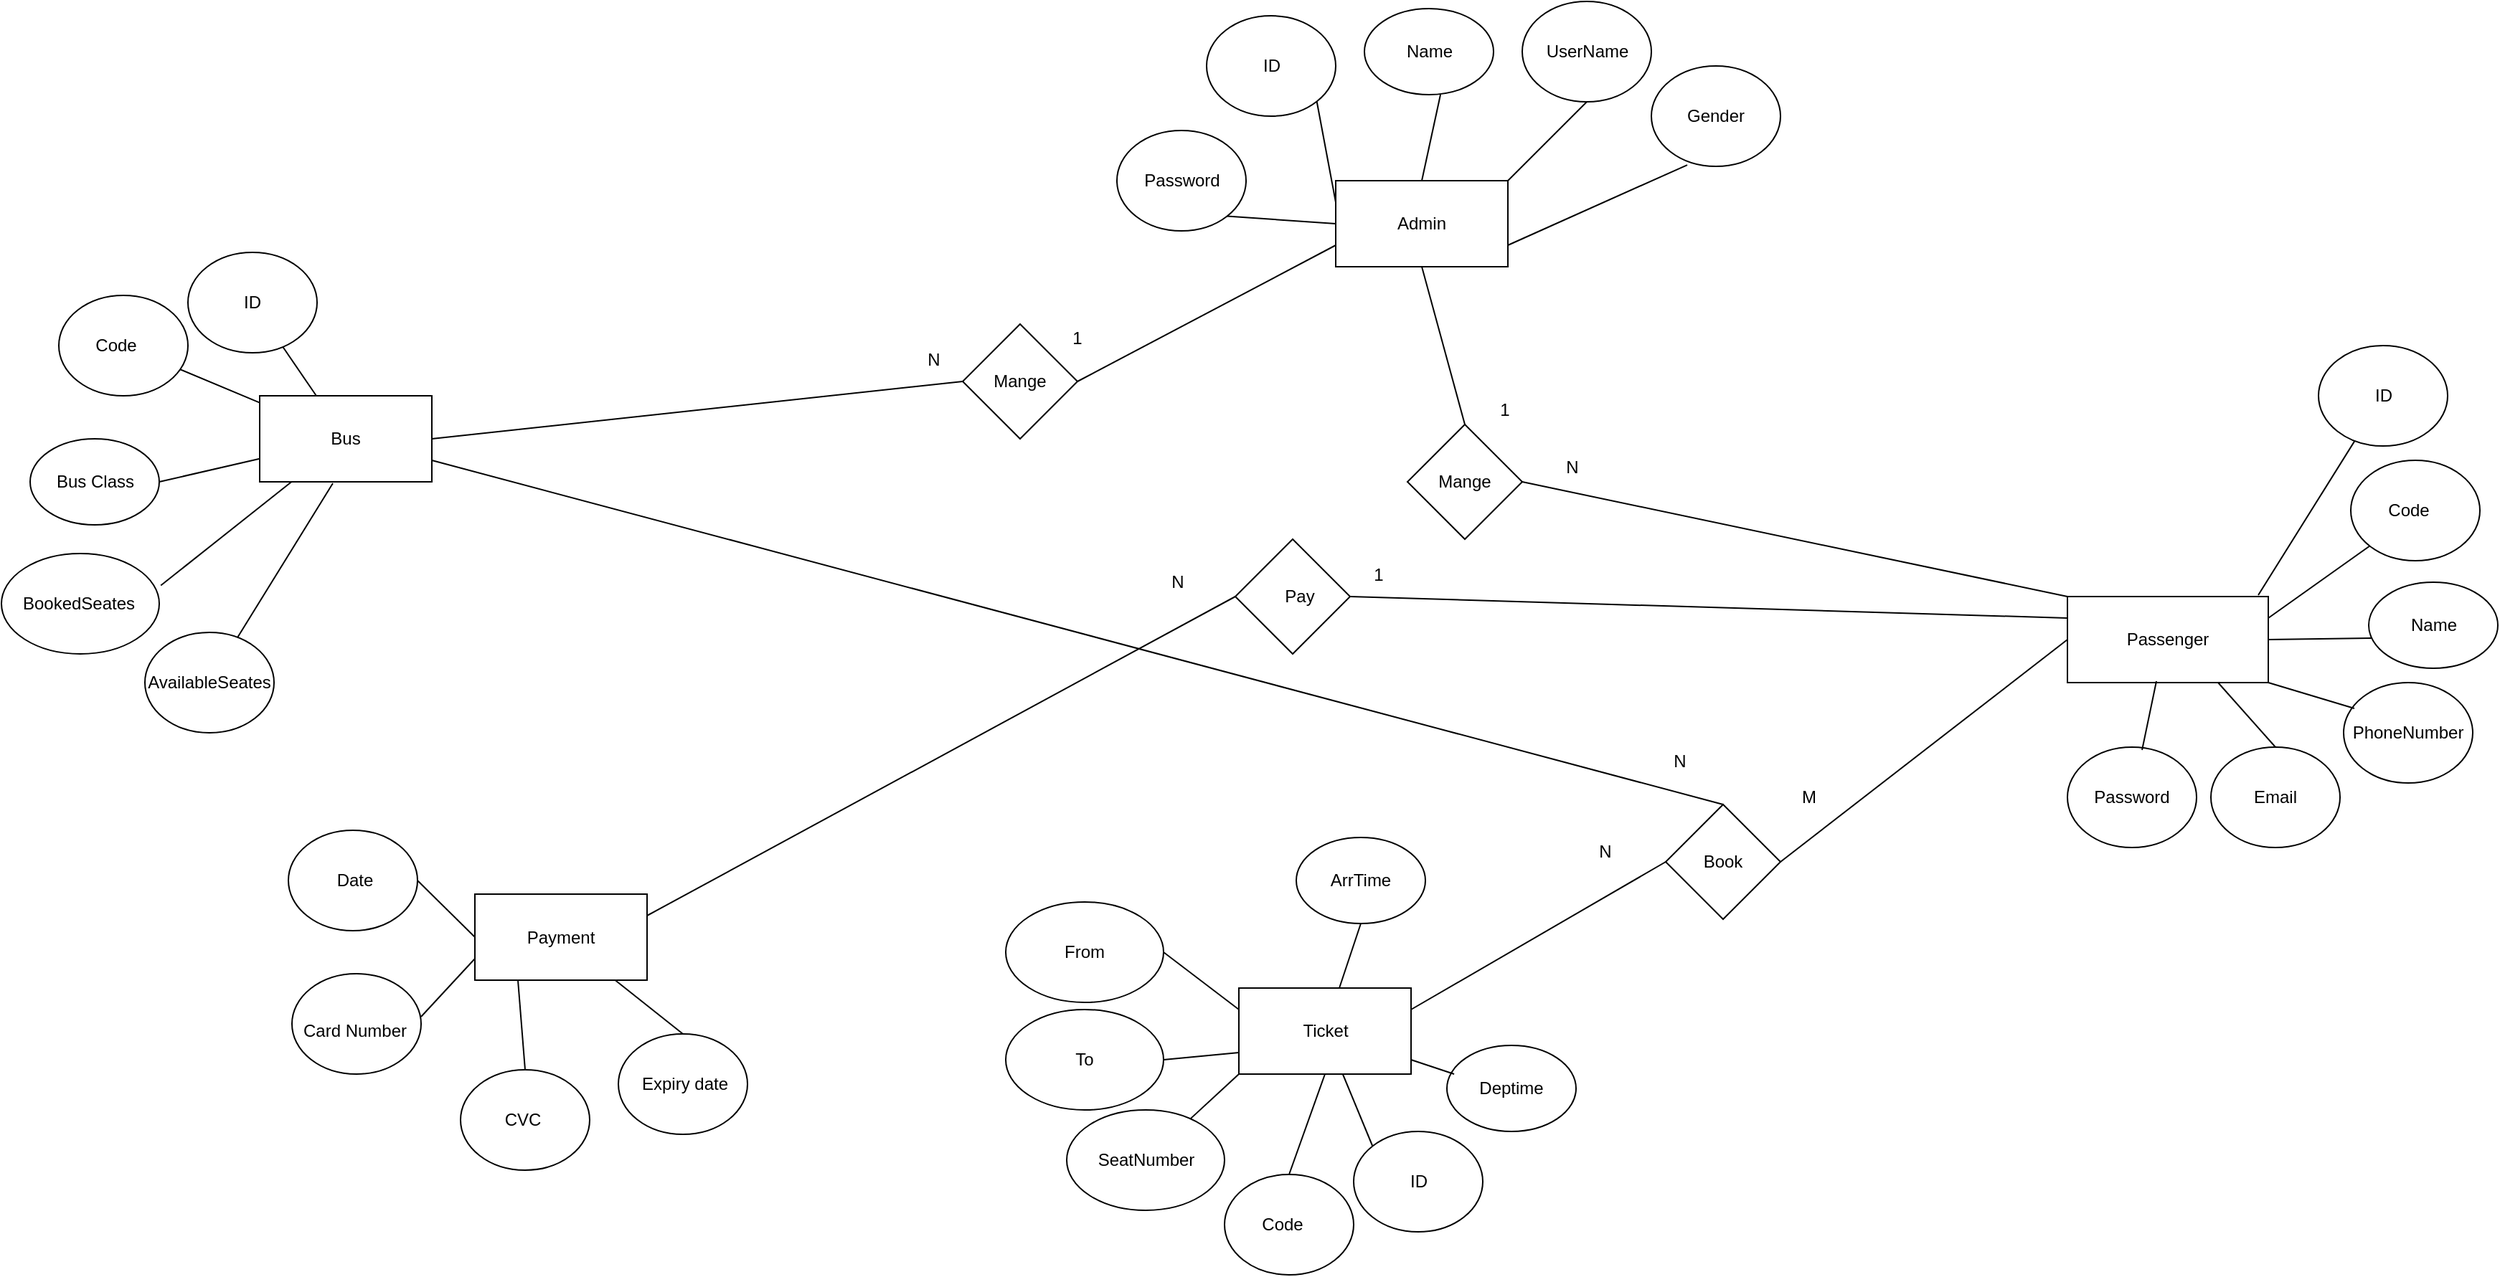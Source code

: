 <mxfile version="15.0.6" type="device"><diagram id="R2lEEEUBdFMjLlhIrx00" name="Page-1"><mxGraphModel dx="2523" dy="1996" grid="1" gridSize="10" guides="1" tooltips="1" connect="1" arrows="1" fold="1" page="1" pageScale="1" pageWidth="850" pageHeight="1100" math="0" shadow="0" extFonts="Permanent Marker^https://fonts.googleapis.com/css?family=Permanent+Marker"><root><mxCell id="0"/><mxCell id="1" parent="0"/><mxCell id="9mJFr_73BweaD-JybxM--1" value="" style="rounded=0;whiteSpace=wrap;html=1;" vertex="1" parent="1"><mxGeometry x="610" y="-30" width="120" height="60" as="geometry"/></mxCell><mxCell id="9mJFr_73BweaD-JybxM--2" value="" style="rounded=0;whiteSpace=wrap;html=1;" vertex="1" parent="1"><mxGeometry x="-140" y="120" width="120" height="60" as="geometry"/></mxCell><mxCell id="9mJFr_73BweaD-JybxM--4" value="" style="rounded=0;whiteSpace=wrap;html=1;" vertex="1" parent="1"><mxGeometry x="1120" y="260" width="140" height="60" as="geometry"/></mxCell><mxCell id="9mJFr_73BweaD-JybxM--5" value="" style="rounded=0;whiteSpace=wrap;html=1;" vertex="1" parent="1"><mxGeometry x="542.5" y="533" width="120" height="60" as="geometry"/></mxCell><mxCell id="9mJFr_73BweaD-JybxM--6" value="Bus&lt;br&gt;" style="text;html=1;strokeColor=none;fillColor=none;align=center;verticalAlign=middle;whiteSpace=wrap;rounded=0;" vertex="1" parent="1"><mxGeometry x="-100" y="140" width="40" height="20" as="geometry"/></mxCell><mxCell id="9mJFr_73BweaD-JybxM--7" value="Passenger&lt;br&gt;" style="text;html=1;strokeColor=none;fillColor=none;align=center;verticalAlign=middle;whiteSpace=wrap;rounded=0;" vertex="1" parent="1"><mxGeometry x="1170" y="280" width="40" height="20" as="geometry"/></mxCell><mxCell id="9mJFr_73BweaD-JybxM--8" value="Admin&lt;br&gt;" style="text;html=1;strokeColor=none;fillColor=none;align=center;verticalAlign=middle;whiteSpace=wrap;rounded=0;" vertex="1" parent="1"><mxGeometry x="650" y="-10" width="40" height="20" as="geometry"/></mxCell><mxCell id="9mJFr_73BweaD-JybxM--9" value="Ticket&lt;br&gt;" style="text;html=1;strokeColor=none;fillColor=none;align=center;verticalAlign=middle;whiteSpace=wrap;rounded=0;" vertex="1" parent="1"><mxGeometry x="582.5" y="553" width="40" height="20" as="geometry"/></mxCell><mxCell id="9mJFr_73BweaD-JybxM--11" value="" style="ellipse;whiteSpace=wrap;html=1;" vertex="1" parent="1"><mxGeometry x="-320" y="230" width="110" height="70" as="geometry"/></mxCell><mxCell id="9mJFr_73BweaD-JybxM--13" value="" style="ellipse;whiteSpace=wrap;html=1;" vertex="1" parent="1"><mxGeometry x="-300" y="150" width="90" height="60" as="geometry"/></mxCell><mxCell id="9mJFr_73BweaD-JybxM--15" value="" style="ellipse;whiteSpace=wrap;html=1;" vertex="1" parent="1"><mxGeometry x="-280" y="50" width="90" height="70" as="geometry"/></mxCell><mxCell id="9mJFr_73BweaD-JybxM--16" value="" style="ellipse;whiteSpace=wrap;html=1;" vertex="1" parent="1"><mxGeometry x="-190" y="20" width="90" height="70" as="geometry"/></mxCell><mxCell id="9mJFr_73BweaD-JybxM--17" value="ID" style="text;html=1;strokeColor=none;fillColor=none;align=center;verticalAlign=middle;whiteSpace=wrap;rounded=0;" vertex="1" parent="1"><mxGeometry x="-165" y="45" width="40" height="20" as="geometry"/></mxCell><mxCell id="9mJFr_73BweaD-JybxM--18" value="Code" style="text;html=1;strokeColor=none;fillColor=none;align=center;verticalAlign=middle;whiteSpace=wrap;rounded=0;" vertex="1" parent="1"><mxGeometry x="-260" y="75" width="40" height="20" as="geometry"/></mxCell><mxCell id="9mJFr_73BweaD-JybxM--19" value="Bus Class" style="text;html=1;strokeColor=none;fillColor=none;align=center;verticalAlign=middle;whiteSpace=wrap;rounded=0;" vertex="1" parent="1"><mxGeometry x="-287.5" y="170" width="65" height="20" as="geometry"/></mxCell><mxCell id="9mJFr_73BweaD-JybxM--20" value="BookedSeates" style="text;html=1;strokeColor=none;fillColor=none;align=center;verticalAlign=middle;whiteSpace=wrap;rounded=0;" vertex="1" parent="1"><mxGeometry x="-311" y="255" width="90" height="20" as="geometry"/></mxCell><mxCell id="9mJFr_73BweaD-JybxM--24" value="" style="ellipse;whiteSpace=wrap;html=1;" vertex="1" parent="1"><mxGeometry x="-220" y="285" width="90" height="70" as="geometry"/></mxCell><mxCell id="9mJFr_73BweaD-JybxM--25" value="AvailableSeates" style="text;html=1;strokeColor=none;fillColor=none;align=center;verticalAlign=middle;whiteSpace=wrap;rounded=0;" vertex="1" parent="1"><mxGeometry x="-220" y="310" width="90" height="20" as="geometry"/></mxCell><mxCell id="9mJFr_73BweaD-JybxM--27" value="" style="endArrow=none;html=1;" edge="1" parent="1" source="9mJFr_73BweaD-JybxM--2" target="9mJFr_73BweaD-JybxM--16"><mxGeometry width="50" height="50" relative="1" as="geometry"><mxPoint x="-200" y="185" as="sourcePoint"/><mxPoint x="-150" y="135" as="targetPoint"/></mxGeometry></mxCell><mxCell id="9mJFr_73BweaD-JybxM--29" value="" style="endArrow=none;html=1;" edge="1" parent="1" source="9mJFr_73BweaD-JybxM--2" target="9mJFr_73BweaD-JybxM--15"><mxGeometry width="50" height="50" relative="1" as="geometry"><mxPoint x="-200" y="175" as="sourcePoint"/><mxPoint x="-150" y="125" as="targetPoint"/></mxGeometry></mxCell><mxCell id="9mJFr_73BweaD-JybxM--30" value="" style="endArrow=none;html=1;exitX=1;exitY=0.5;exitDx=0;exitDy=0;" edge="1" parent="1" source="9mJFr_73BweaD-JybxM--13" target="9mJFr_73BweaD-JybxM--2"><mxGeometry width="50" height="50" relative="1" as="geometry"><mxPoint x="200" y="310" as="sourcePoint"/><mxPoint x="250" y="260" as="targetPoint"/></mxGeometry></mxCell><mxCell id="9mJFr_73BweaD-JybxM--31" value="" style="endArrow=none;html=1;entryX=0.425;entryY=1.017;entryDx=0;entryDy=0;entryPerimeter=0;" edge="1" parent="1" source="9mJFr_73BweaD-JybxM--24" target="9mJFr_73BweaD-JybxM--2"><mxGeometry width="50" height="50" relative="1" as="geometry"><mxPoint x="-140" y="290" as="sourcePoint"/><mxPoint x="-90" y="240" as="targetPoint"/></mxGeometry></mxCell><mxCell id="9mJFr_73BweaD-JybxM--32" value="" style="endArrow=none;html=1;exitX=1.01;exitY=0.318;exitDx=0;exitDy=0;exitPerimeter=0;" edge="1" parent="1" source="9mJFr_73BweaD-JybxM--11" target="9mJFr_73BweaD-JybxM--2"><mxGeometry width="50" height="50" relative="1" as="geometry"><mxPoint x="-200" y="250" as="sourcePoint"/><mxPoint x="-150" y="200" as="targetPoint"/></mxGeometry></mxCell><mxCell id="9mJFr_73BweaD-JybxM--34" value="" style="ellipse;whiteSpace=wrap;html=1;" vertex="1" parent="1"><mxGeometry x="1330" y="250" width="90" height="60" as="geometry"/></mxCell><mxCell id="9mJFr_73BweaD-JybxM--35" value="" style="ellipse;whiteSpace=wrap;html=1;" vertex="1" parent="1"><mxGeometry x="1317.5" y="165" width="90" height="70" as="geometry"/></mxCell><mxCell id="9mJFr_73BweaD-JybxM--36" value="" style="ellipse;whiteSpace=wrap;html=1;" vertex="1" parent="1"><mxGeometry x="1295" y="85" width="90" height="70" as="geometry"/></mxCell><mxCell id="9mJFr_73BweaD-JybxM--37" value="ID" style="text;html=1;strokeColor=none;fillColor=none;align=center;verticalAlign=middle;whiteSpace=wrap;rounded=0;" vertex="1" parent="1"><mxGeometry x="1322.5" y="110" width="35" height="20" as="geometry"/></mxCell><mxCell id="9mJFr_73BweaD-JybxM--38" value="Code" style="text;html=1;strokeColor=none;fillColor=none;align=center;verticalAlign=middle;whiteSpace=wrap;rounded=0;" vertex="1" parent="1"><mxGeometry x="1337.5" y="190" width="40" height="20" as="geometry"/></mxCell><mxCell id="9mJFr_73BweaD-JybxM--39" value="Name" style="text;html=1;strokeColor=none;fillColor=none;align=center;verticalAlign=middle;whiteSpace=wrap;rounded=0;" vertex="1" parent="1"><mxGeometry x="1342.5" y="270" width="65" height="20" as="geometry"/></mxCell><mxCell id="9mJFr_73BweaD-JybxM--41" value="" style="ellipse;whiteSpace=wrap;html=1;" vertex="1" parent="1"><mxGeometry x="1220" y="365" width="90" height="70" as="geometry"/></mxCell><mxCell id="9mJFr_73BweaD-JybxM--42" value="Email" style="text;html=1;strokeColor=none;fillColor=none;align=center;verticalAlign=middle;whiteSpace=wrap;rounded=0;" vertex="1" parent="1"><mxGeometry x="1220" y="390" width="90" height="20" as="geometry"/></mxCell><mxCell id="9mJFr_73BweaD-JybxM--47" value="" style="ellipse;whiteSpace=wrap;html=1;" vertex="1" parent="1"><mxGeometry x="1120" y="365" width="90" height="70" as="geometry"/></mxCell><mxCell id="9mJFr_73BweaD-JybxM--48" value="Password" style="text;html=1;strokeColor=none;fillColor=none;align=center;verticalAlign=middle;whiteSpace=wrap;rounded=0;" vertex="1" parent="1"><mxGeometry x="1120" y="390" width="90" height="20" as="geometry"/></mxCell><mxCell id="9mJFr_73BweaD-JybxM--72" value="" style="ellipse;whiteSpace=wrap;html=1;" vertex="1" parent="1"><mxGeometry x="1312.5" y="320" width="90" height="70" as="geometry"/></mxCell><mxCell id="9mJFr_73BweaD-JybxM--73" value="PhoneNumber" style="text;html=1;strokeColor=none;fillColor=none;align=center;verticalAlign=middle;whiteSpace=wrap;rounded=0;" vertex="1" parent="1"><mxGeometry x="1325" y="345" width="65" height="20" as="geometry"/></mxCell><mxCell id="9mJFr_73BweaD-JybxM--87" value="" style="endArrow=none;html=1;exitX=0.95;exitY=-0.017;exitDx=0;exitDy=0;exitPerimeter=0;" edge="1" parent="1" source="9mJFr_73BweaD-JybxM--4" target="9mJFr_73BweaD-JybxM--36"><mxGeometry width="50" height="50" relative="1" as="geometry"><mxPoint x="990" y="250" as="sourcePoint"/><mxPoint x="1040" y="200" as="targetPoint"/></mxGeometry></mxCell><mxCell id="9mJFr_73BweaD-JybxM--88" value="" style="endArrow=none;html=1;entryX=0;entryY=1;entryDx=0;entryDy=0;exitX=1;exitY=0.25;exitDx=0;exitDy=0;" edge="1" parent="1" source="9mJFr_73BweaD-JybxM--4" target="9mJFr_73BweaD-JybxM--35"><mxGeometry width="50" height="50" relative="1" as="geometry"><mxPoint x="1280" y="280" as="sourcePoint"/><mxPoint x="1330" y="230" as="targetPoint"/></mxGeometry></mxCell><mxCell id="9mJFr_73BweaD-JybxM--89" value="" style="endArrow=none;html=1;entryX=0.578;entryY=0.029;entryDx=0;entryDy=0;exitX=0.443;exitY=0.983;exitDx=0;exitDy=0;exitPerimeter=0;entryPerimeter=0;" edge="1" parent="1" source="9mJFr_73BweaD-JybxM--4" target="9mJFr_73BweaD-JybxM--47"><mxGeometry width="50" height="50" relative="1" as="geometry"><mxPoint x="1050" y="350" as="sourcePoint"/><mxPoint x="1100" y="300" as="targetPoint"/></mxGeometry></mxCell><mxCell id="9mJFr_73BweaD-JybxM--90" value="" style="endArrow=none;html=1;entryX=0.5;entryY=0;entryDx=0;entryDy=0;exitX=0.75;exitY=1;exitDx=0;exitDy=0;" edge="1" parent="1" source="9mJFr_73BweaD-JybxM--4" target="9mJFr_73BweaD-JybxM--41"><mxGeometry width="50" height="50" relative="1" as="geometry"><mxPoint x="1090" y="370" as="sourcePoint"/><mxPoint x="1140" y="320" as="targetPoint"/></mxGeometry></mxCell><mxCell id="9mJFr_73BweaD-JybxM--91" value="" style="endArrow=none;html=1;exitX=1;exitY=1;exitDx=0;exitDy=0;entryX=0.083;entryY=0.257;entryDx=0;entryDy=0;entryPerimeter=0;" edge="1" parent="1" source="9mJFr_73BweaD-JybxM--4" target="9mJFr_73BweaD-JybxM--72"><mxGeometry width="50" height="50" relative="1" as="geometry"><mxPoint x="1270" y="330" as="sourcePoint"/><mxPoint x="1320" y="280" as="targetPoint"/></mxGeometry></mxCell><mxCell id="9mJFr_73BweaD-JybxM--92" value="" style="endArrow=none;html=1;exitX=1;exitY=0.5;exitDx=0;exitDy=0;entryX=0.022;entryY=0.65;entryDx=0;entryDy=0;entryPerimeter=0;" edge="1" parent="1" source="9mJFr_73BweaD-JybxM--4" target="9mJFr_73BweaD-JybxM--34"><mxGeometry width="50" height="50" relative="1" as="geometry"><mxPoint x="1280" y="320" as="sourcePoint"/><mxPoint x="1330" y="270" as="targetPoint"/></mxGeometry></mxCell><mxCell id="9mJFr_73BweaD-JybxM--93" value="" style="ellipse;whiteSpace=wrap;html=1;" vertex="1" parent="1"><mxGeometry x="422.5" y="618" width="110" height="70" as="geometry"/></mxCell><mxCell id="9mJFr_73BweaD-JybxM--94" value="" style="ellipse;whiteSpace=wrap;html=1;" vertex="1" parent="1"><mxGeometry x="687.5" y="573" width="90" height="60" as="geometry"/></mxCell><mxCell id="9mJFr_73BweaD-JybxM--95" value="" style="ellipse;whiteSpace=wrap;html=1;" vertex="1" parent="1"><mxGeometry x="532.5" y="663" width="90" height="70" as="geometry"/></mxCell><mxCell id="9mJFr_73BweaD-JybxM--96" value="" style="ellipse;whiteSpace=wrap;html=1;" vertex="1" parent="1"><mxGeometry x="622.5" y="633" width="90" height="70" as="geometry"/></mxCell><mxCell id="9mJFr_73BweaD-JybxM--97" value="ID" style="text;html=1;strokeColor=none;fillColor=none;align=center;verticalAlign=middle;whiteSpace=wrap;rounded=0;" vertex="1" parent="1"><mxGeometry x="647.5" y="658" width="40" height="20" as="geometry"/></mxCell><mxCell id="9mJFr_73BweaD-JybxM--98" value="Code" style="text;html=1;strokeColor=none;fillColor=none;align=center;verticalAlign=middle;whiteSpace=wrap;rounded=0;" vertex="1" parent="1"><mxGeometry x="552.5" y="688" width="40" height="20" as="geometry"/></mxCell><mxCell id="9mJFr_73BweaD-JybxM--99" value="Deptime" style="text;html=1;strokeColor=none;fillColor=none;align=center;verticalAlign=middle;whiteSpace=wrap;rounded=0;" vertex="1" parent="1"><mxGeometry x="700" y="593" width="65" height="20" as="geometry"/></mxCell><mxCell id="9mJFr_73BweaD-JybxM--100" value="SeatNumber" style="text;html=1;strokeColor=none;fillColor=none;align=center;verticalAlign=middle;whiteSpace=wrap;rounded=0;" vertex="1" parent="1"><mxGeometry x="432.5" y="643" width="90" height="20" as="geometry"/></mxCell><mxCell id="9mJFr_73BweaD-JybxM--103" value="" style="endArrow=none;html=1;entryX=0.5;entryY=1;entryDx=0;entryDy=0;exitX=0.5;exitY=0;exitDx=0;exitDy=0;" edge="1" parent="1" source="9mJFr_73BweaD-JybxM--95" target="9mJFr_73BweaD-JybxM--5"><mxGeometry width="50" height="50" relative="1" as="geometry"><mxPoint x="562.5" y="663" as="sourcePoint"/><mxPoint x="612.5" y="613" as="targetPoint"/></mxGeometry></mxCell><mxCell id="9mJFr_73BweaD-JybxM--104" value="" style="endArrow=none;html=1;entryX=0;entryY=1;entryDx=0;entryDy=0;" edge="1" parent="1" source="9mJFr_73BweaD-JybxM--93" target="9mJFr_73BweaD-JybxM--5"><mxGeometry width="50" height="50" relative="1" as="geometry"><mxPoint x="482.5" y="613" as="sourcePoint"/><mxPoint x="532.5" y="563" as="targetPoint"/></mxGeometry></mxCell><mxCell id="9mJFr_73BweaD-JybxM--106" value="" style="endArrow=none;html=1;exitX=0;exitY=0;exitDx=0;exitDy=0;" edge="1" parent="1" source="9mJFr_73BweaD-JybxM--96" target="9mJFr_73BweaD-JybxM--5"><mxGeometry width="50" height="50" relative="1" as="geometry"><mxPoint x="612.5" y="653" as="sourcePoint"/><mxPoint x="662.5" y="603" as="targetPoint"/></mxGeometry></mxCell><mxCell id="9mJFr_73BweaD-JybxM--108" value="" style="endArrow=none;html=1;entryX=0.056;entryY=0.333;entryDx=0;entryDy=0;entryPerimeter=0;" edge="1" parent="1" source="9mJFr_73BweaD-JybxM--5" target="9mJFr_73BweaD-JybxM--94"><mxGeometry width="50" height="50" relative="1" as="geometry"><mxPoint x="652.5" y="613" as="sourcePoint"/><mxPoint x="702.5" y="563" as="targetPoint"/></mxGeometry></mxCell><mxCell id="9mJFr_73BweaD-JybxM--109" value="" style="ellipse;whiteSpace=wrap;html=1;" vertex="1" parent="1"><mxGeometry x="630" y="-150" width="90" height="60" as="geometry"/></mxCell><mxCell id="9mJFr_73BweaD-JybxM--110" value="" style="ellipse;whiteSpace=wrap;html=1;" vertex="1" parent="1"><mxGeometry x="520" y="-145" width="90" height="70" as="geometry"/></mxCell><mxCell id="9mJFr_73BweaD-JybxM--111" value="ID" style="text;html=1;strokeColor=none;fillColor=none;align=center;verticalAlign=middle;whiteSpace=wrap;rounded=0;" vertex="1" parent="1"><mxGeometry x="547.5" y="-120" width="35" height="20" as="geometry"/></mxCell><mxCell id="9mJFr_73BweaD-JybxM--112" value="Name" style="text;html=1;strokeColor=none;fillColor=none;align=center;verticalAlign=middle;whiteSpace=wrap;rounded=0;" vertex="1" parent="1"><mxGeometry x="642.5" y="-130" width="65" height="20" as="geometry"/></mxCell><mxCell id="9mJFr_73BweaD-JybxM--113" value="" style="ellipse;whiteSpace=wrap;html=1;" vertex="1" parent="1"><mxGeometry x="830" y="-110" width="90" height="70" as="geometry"/></mxCell><mxCell id="9mJFr_73BweaD-JybxM--114" value="Gender" style="text;html=1;strokeColor=none;fillColor=none;align=center;verticalAlign=middle;whiteSpace=wrap;rounded=0;" vertex="1" parent="1"><mxGeometry x="830" y="-85" width="90" height="20" as="geometry"/></mxCell><mxCell id="9mJFr_73BweaD-JybxM--115" value="" style="ellipse;whiteSpace=wrap;html=1;" vertex="1" parent="1"><mxGeometry x="457.5" y="-65" width="90" height="70" as="geometry"/></mxCell><mxCell id="9mJFr_73BweaD-JybxM--116" value="Password" style="text;html=1;strokeColor=none;fillColor=none;align=center;verticalAlign=middle;whiteSpace=wrap;rounded=0;" vertex="1" parent="1"><mxGeometry x="457.5" y="-40" width="90" height="20" as="geometry"/></mxCell><mxCell id="9mJFr_73BweaD-JybxM--117" value="" style="ellipse;whiteSpace=wrap;html=1;" vertex="1" parent="1"><mxGeometry x="740" y="-155" width="90" height="70" as="geometry"/></mxCell><mxCell id="9mJFr_73BweaD-JybxM--118" value="UserName" style="text;html=1;strokeColor=none;fillColor=none;align=center;verticalAlign=middle;whiteSpace=wrap;rounded=0;" vertex="1" parent="1"><mxGeometry x="752.5" y="-130" width="65" height="20" as="geometry"/></mxCell><mxCell id="9mJFr_73BweaD-JybxM--119" value="" style="endArrow=none;html=1;entryX=0.278;entryY=0.986;entryDx=0;entryDy=0;entryPerimeter=0;exitX=1;exitY=0.75;exitDx=0;exitDy=0;" edge="1" parent="1" source="9mJFr_73BweaD-JybxM--1" target="9mJFr_73BweaD-JybxM--113"><mxGeometry width="50" height="50" relative="1" as="geometry"><mxPoint x="820" y="20" as="sourcePoint"/><mxPoint x="870" y="-30" as="targetPoint"/></mxGeometry></mxCell><mxCell id="9mJFr_73BweaD-JybxM--120" value="" style="endArrow=none;html=1;entryX=0.5;entryY=1;entryDx=0;entryDy=0;exitX=1;exitY=0;exitDx=0;exitDy=0;" edge="1" parent="1" source="9mJFr_73BweaD-JybxM--1" target="9mJFr_73BweaD-JybxM--117"><mxGeometry width="50" height="50" relative="1" as="geometry"><mxPoint x="720" y="-30" as="sourcePoint"/><mxPoint x="770" y="-90" as="targetPoint"/></mxGeometry></mxCell><mxCell id="9mJFr_73BweaD-JybxM--121" value="" style="endArrow=none;html=1;entryX=0.589;entryY=1;entryDx=0;entryDy=0;entryPerimeter=0;exitX=0.5;exitY=0;exitDx=0;exitDy=0;" edge="1" parent="1" source="9mJFr_73BweaD-JybxM--1" target="9mJFr_73BweaD-JybxM--109"><mxGeometry width="50" height="50" relative="1" as="geometry"><mxPoint x="640" y="-30" as="sourcePoint"/><mxPoint x="690" y="-80" as="targetPoint"/></mxGeometry></mxCell><mxCell id="9mJFr_73BweaD-JybxM--122" value="" style="endArrow=none;html=1;entryX=1;entryY=1;entryDx=0;entryDy=0;exitX=0;exitY=0.25;exitDx=0;exitDy=0;" edge="1" parent="1" source="9mJFr_73BweaD-JybxM--1" target="9mJFr_73BweaD-JybxM--110"><mxGeometry width="50" height="50" relative="1" as="geometry"><mxPoint x="600" y="-10" as="sourcePoint"/><mxPoint x="650" y="-60" as="targetPoint"/></mxGeometry></mxCell><mxCell id="9mJFr_73BweaD-JybxM--123" value="" style="endArrow=none;html=1;exitX=1;exitY=1;exitDx=0;exitDy=0;entryX=0;entryY=0.5;entryDx=0;entryDy=0;" edge="1" parent="1" source="9mJFr_73BweaD-JybxM--115" target="9mJFr_73BweaD-JybxM--1"><mxGeometry width="50" height="50" relative="1" as="geometry"><mxPoint x="550" y="50" as="sourcePoint"/><mxPoint x="600" as="targetPoint"/></mxGeometry></mxCell><mxCell id="9mJFr_73BweaD-JybxM--124" value="" style="rhombus;whiteSpace=wrap;html=1;" vertex="1" parent="1"><mxGeometry x="840" y="405" width="80" height="80" as="geometry"/></mxCell><mxCell id="9mJFr_73BweaD-JybxM--125" value="Book" style="text;html=1;strokeColor=none;fillColor=none;align=center;verticalAlign=middle;whiteSpace=wrap;rounded=0;" vertex="1" parent="1"><mxGeometry x="860" y="435" width="40" height="20" as="geometry"/></mxCell><mxCell id="9mJFr_73BweaD-JybxM--128" value="" style="endArrow=none;html=1;entryX=0;entryY=0.5;entryDx=0;entryDy=0;exitX=1;exitY=0.5;exitDx=0;exitDy=0;" edge="1" parent="1" source="9mJFr_73BweaD-JybxM--124" target="9mJFr_73BweaD-JybxM--4"><mxGeometry width="50" height="50" relative="1" as="geometry"><mxPoint x="1160" y="500" as="sourcePoint"/><mxPoint x="1210" y="450" as="targetPoint"/></mxGeometry></mxCell><mxCell id="9mJFr_73BweaD-JybxM--129" value="" style="endArrow=none;html=1;entryX=0;entryY=0.5;entryDx=0;entryDy=0;exitX=1;exitY=0.25;exitDx=0;exitDy=0;" edge="1" parent="1" source="9mJFr_73BweaD-JybxM--5" target="9mJFr_73BweaD-JybxM--124"><mxGeometry width="50" height="50" relative="1" as="geometry"><mxPoint x="900" y="510" as="sourcePoint"/><mxPoint x="950" y="460" as="targetPoint"/></mxGeometry></mxCell><mxCell id="9mJFr_73BweaD-JybxM--130" value="M" style="text;html=1;strokeColor=none;fillColor=none;align=center;verticalAlign=middle;whiteSpace=wrap;rounded=0;" vertex="1" parent="1"><mxGeometry x="920" y="390" width="40" height="20" as="geometry"/></mxCell><mxCell id="9mJFr_73BweaD-JybxM--131" value="N" style="text;html=1;strokeColor=none;fillColor=none;align=center;verticalAlign=middle;whiteSpace=wrap;rounded=0;" vertex="1" parent="1"><mxGeometry x="777.5" y="428" width="40" height="20" as="geometry"/></mxCell><mxCell id="9mJFr_73BweaD-JybxM--132" value="" style="rhombus;whiteSpace=wrap;html=1;" vertex="1" parent="1"><mxGeometry x="660" y="140" width="80" height="80" as="geometry"/></mxCell><mxCell id="9mJFr_73BweaD-JybxM--133" value="Mange" style="text;html=1;strokeColor=none;fillColor=none;align=center;verticalAlign=middle;whiteSpace=wrap;rounded=0;" vertex="1" parent="1"><mxGeometry x="680" y="170" width="40" height="20" as="geometry"/></mxCell><mxCell id="9mJFr_73BweaD-JybxM--134" value="" style="endArrow=none;html=1;entryX=1;entryY=0.5;entryDx=0;entryDy=0;exitX=0;exitY=0;exitDx=0;exitDy=0;" edge="1" parent="1" source="9mJFr_73BweaD-JybxM--4" target="9mJFr_73BweaD-JybxM--132"><mxGeometry width="50" height="50" relative="1" as="geometry"><mxPoint x="930" y="520" as="sourcePoint"/><mxPoint x="980" y="470" as="targetPoint"/></mxGeometry></mxCell><mxCell id="9mJFr_73BweaD-JybxM--135" value="" style="endArrow=none;html=1;entryX=0.5;entryY=1;entryDx=0;entryDy=0;exitX=0.5;exitY=0;exitDx=0;exitDy=0;" edge="1" parent="1" source="9mJFr_73BweaD-JybxM--132" target="9mJFr_73BweaD-JybxM--1"><mxGeometry width="50" height="50" relative="1" as="geometry"><mxPoint x="930" y="520" as="sourcePoint"/><mxPoint x="980" y="470" as="targetPoint"/></mxGeometry></mxCell><mxCell id="9mJFr_73BweaD-JybxM--136" value="1" style="text;html=1;strokeColor=none;fillColor=none;align=center;verticalAlign=middle;whiteSpace=wrap;rounded=0;" vertex="1" parent="1"><mxGeometry x="708" y="120" width="40" height="20" as="geometry"/></mxCell><mxCell id="9mJFr_73BweaD-JybxM--137" value="N" style="text;html=1;strokeColor=none;fillColor=none;align=center;verticalAlign=middle;whiteSpace=wrap;rounded=0;" vertex="1" parent="1"><mxGeometry x="755" y="160" width="40" height="20" as="geometry"/></mxCell><mxCell id="9mJFr_73BweaD-JybxM--142" value="" style="rounded=0;whiteSpace=wrap;html=1;" vertex="1" parent="1"><mxGeometry x="10" y="467.5" width="120" height="60" as="geometry"/></mxCell><mxCell id="9mJFr_73BweaD-JybxM--143" value="Payment" style="text;html=1;strokeColor=none;fillColor=none;align=center;verticalAlign=middle;whiteSpace=wrap;rounded=0;" vertex="1" parent="1"><mxGeometry x="50" y="487.5" width="40" height="20" as="geometry"/></mxCell><mxCell id="9mJFr_73BweaD-JybxM--144" value="" style="ellipse;whiteSpace=wrap;html=1;" vertex="1" parent="1"><mxGeometry x="-117.5" y="523" width="90" height="70" as="geometry"/></mxCell><mxCell id="9mJFr_73BweaD-JybxM--145" value="Card Number" style="text;html=1;strokeColor=none;fillColor=none;align=center;verticalAlign=middle;whiteSpace=wrap;rounded=0;" vertex="1" parent="1"><mxGeometry x="-120" y="553" width="92.5" height="20" as="geometry"/></mxCell><mxCell id="9mJFr_73BweaD-JybxM--146" value="" style="ellipse;whiteSpace=wrap;html=1;" vertex="1" parent="1"><mxGeometry y="590" width="90" height="70" as="geometry"/></mxCell><mxCell id="9mJFr_73BweaD-JybxM--147" value="CVC&lt;span style=&quot;white-space: pre&quot;&gt;&#9;&lt;/span&gt;" style="text;html=1;strokeColor=none;fillColor=none;align=center;verticalAlign=middle;whiteSpace=wrap;rounded=0;" vertex="1" parent="1"><mxGeometry x="40" y="615" width="35" height="20" as="geometry"/></mxCell><mxCell id="9mJFr_73BweaD-JybxM--148" value="" style="ellipse;whiteSpace=wrap;html=1;" vertex="1" parent="1"><mxGeometry x="110" y="565" width="90" height="70" as="geometry"/></mxCell><mxCell id="9mJFr_73BweaD-JybxM--149" value="Expiry date" style="text;html=1;strokeColor=none;fillColor=none;align=center;verticalAlign=middle;whiteSpace=wrap;rounded=0;" vertex="1" parent="1"><mxGeometry x="125" y="590" width="62.5" height="20" as="geometry"/></mxCell><mxCell id="9mJFr_73BweaD-JybxM--153" value="" style="ellipse;whiteSpace=wrap;html=1;" vertex="1" parent="1"><mxGeometry x="-120" y="423" width="90" height="70" as="geometry"/></mxCell><mxCell id="9mJFr_73BweaD-JybxM--154" value="Date" style="text;html=1;strokeColor=none;fillColor=none;align=center;verticalAlign=middle;whiteSpace=wrap;rounded=0;" vertex="1" parent="1"><mxGeometry x="-105" y="448" width="62.5" height="20" as="geometry"/></mxCell><mxCell id="9mJFr_73BweaD-JybxM--155" value="" style="endArrow=none;html=1;entryX=0.25;entryY=1;entryDx=0;entryDy=0;exitX=0.5;exitY=0;exitDx=0;exitDy=0;" edge="1" parent="1" source="9mJFr_73BweaD-JybxM--146" target="9mJFr_73BweaD-JybxM--142"><mxGeometry width="50" height="50" relative="1" as="geometry"><mxPoint x="-10" y="550" as="sourcePoint"/><mxPoint x="43.211" y="558" as="targetPoint"/></mxGeometry></mxCell><mxCell id="9mJFr_73BweaD-JybxM--157" value="" style="endArrow=none;html=1;entryX=0.5;entryY=0;entryDx=0;entryDy=0;" edge="1" parent="1" source="9mJFr_73BweaD-JybxM--142" target="9mJFr_73BweaD-JybxM--148"><mxGeometry width="50" height="50" relative="1" as="geometry"><mxPoint x="250" y="540" as="sourcePoint"/><mxPoint x="300" y="490" as="targetPoint"/></mxGeometry></mxCell><mxCell id="9mJFr_73BweaD-JybxM--160" value="" style="endArrow=none;html=1;exitX=1;exitY=0.5;exitDx=0;exitDy=0;entryX=0;entryY=0.5;entryDx=0;entryDy=0;" edge="1" parent="1" source="9mJFr_73BweaD-JybxM--153" target="9mJFr_73BweaD-JybxM--142"><mxGeometry width="50" height="50" relative="1" as="geometry"><mxPoint x="-20" y="470" as="sourcePoint"/><mxPoint x="440" y="450" as="targetPoint"/></mxGeometry></mxCell><mxCell id="9mJFr_73BweaD-JybxM--161" value="" style="endArrow=none;html=1;entryX=0;entryY=0.75;entryDx=0;entryDy=0;exitX=1;exitY=0;exitDx=0;exitDy=0;" edge="1" parent="1" source="9mJFr_73BweaD-JybxM--145" target="9mJFr_73BweaD-JybxM--142"><mxGeometry width="50" height="50" relative="1" as="geometry"><mxPoint x="-210" y="550" as="sourcePoint"/><mxPoint x="-160" y="500" as="targetPoint"/></mxGeometry></mxCell><mxCell id="9mJFr_73BweaD-JybxM--162" value="" style="rhombus;whiteSpace=wrap;html=1;" vertex="1" parent="1"><mxGeometry x="540" y="220" width="80" height="80" as="geometry"/></mxCell><mxCell id="9mJFr_73BweaD-JybxM--163" value="Pay" style="text;html=1;strokeColor=none;fillColor=none;align=center;verticalAlign=middle;whiteSpace=wrap;rounded=0;" vertex="1" parent="1"><mxGeometry x="565" y="250" width="40" height="20" as="geometry"/></mxCell><mxCell id="9mJFr_73BweaD-JybxM--164" value="" style="endArrow=none;html=1;exitX=1;exitY=0.5;exitDx=0;exitDy=0;entryX=0;entryY=0.25;entryDx=0;entryDy=0;" edge="1" parent="1" source="9mJFr_73BweaD-JybxM--162" target="9mJFr_73BweaD-JybxM--4"><mxGeometry width="50" height="50" relative="1" as="geometry"><mxPoint x="760" y="430" as="sourcePoint"/><mxPoint x="810" y="380" as="targetPoint"/></mxGeometry></mxCell><mxCell id="9mJFr_73BweaD-JybxM--165" value="" style="endArrow=none;html=1;entryX=0;entryY=0.5;entryDx=0;entryDy=0;exitX=1;exitY=0.25;exitDx=0;exitDy=0;" edge="1" parent="1" source="9mJFr_73BweaD-JybxM--142" target="9mJFr_73BweaD-JybxM--162"><mxGeometry width="50" height="50" relative="1" as="geometry"><mxPoint x="410" y="350" as="sourcePoint"/><mxPoint x="600" y="360" as="targetPoint"/></mxGeometry></mxCell><mxCell id="9mJFr_73BweaD-JybxM--166" value="" style="ellipse;whiteSpace=wrap;html=1;" vertex="1" parent="1"><mxGeometry x="380" y="548" width="110" height="70" as="geometry"/></mxCell><mxCell id="9mJFr_73BweaD-JybxM--167" value="To" style="text;html=1;strokeColor=none;fillColor=none;align=center;verticalAlign=middle;whiteSpace=wrap;rounded=0;" vertex="1" parent="1"><mxGeometry x="390" y="573" width="90" height="20" as="geometry"/></mxCell><mxCell id="9mJFr_73BweaD-JybxM--168" value="" style="ellipse;whiteSpace=wrap;html=1;" vertex="1" parent="1"><mxGeometry x="380" y="473" width="110" height="70" as="geometry"/></mxCell><mxCell id="9mJFr_73BweaD-JybxM--169" value="From" style="text;html=1;strokeColor=none;fillColor=none;align=center;verticalAlign=middle;whiteSpace=wrap;rounded=0;" vertex="1" parent="1"><mxGeometry x="390" y="498" width="90" height="20" as="geometry"/></mxCell><mxCell id="9mJFr_73BweaD-JybxM--170" value="" style="endArrow=none;html=1;exitX=1;exitY=0.5;exitDx=0;exitDy=0;entryX=0;entryY=0.25;entryDx=0;entryDy=0;" edge="1" parent="1" source="9mJFr_73BweaD-JybxM--168" target="9mJFr_73BweaD-JybxM--5"><mxGeometry width="50" height="50" relative="1" as="geometry"><mxPoint x="482.5" y="483" as="sourcePoint"/><mxPoint x="532.5" y="433" as="targetPoint"/></mxGeometry></mxCell><mxCell id="9mJFr_73BweaD-JybxM--171" value="" style="endArrow=none;html=1;entryX=0;entryY=0.75;entryDx=0;entryDy=0;exitX=1;exitY=0.5;exitDx=0;exitDy=0;" edge="1" parent="1" source="9mJFr_73BweaD-JybxM--166" target="9mJFr_73BweaD-JybxM--5"><mxGeometry width="50" height="50" relative="1" as="geometry"><mxPoint x="92.5" y="693" as="sourcePoint"/><mxPoint x="142.5" y="643" as="targetPoint"/></mxGeometry></mxCell><mxCell id="9mJFr_73BweaD-JybxM--172" value="" style="rhombus;whiteSpace=wrap;html=1;" vertex="1" parent="1"><mxGeometry x="350" y="70" width="80" height="80" as="geometry"/></mxCell><mxCell id="9mJFr_73BweaD-JybxM--173" value="Mange" style="text;html=1;strokeColor=none;fillColor=none;align=center;verticalAlign=middle;whiteSpace=wrap;rounded=0;" vertex="1" parent="1"><mxGeometry x="370" y="100" width="40" height="20" as="geometry"/></mxCell><mxCell id="9mJFr_73BweaD-JybxM--174" value="1" style="text;html=1;strokeColor=none;fillColor=none;align=center;verticalAlign=middle;whiteSpace=wrap;rounded=0;" vertex="1" parent="1"><mxGeometry x="410" y="70" width="40" height="20" as="geometry"/></mxCell><mxCell id="9mJFr_73BweaD-JybxM--176" value="" style="endArrow=none;html=1;entryX=0;entryY=0.5;entryDx=0;entryDy=0;exitX=1;exitY=0.5;exitDx=0;exitDy=0;" edge="1" parent="1" source="9mJFr_73BweaD-JybxM--2" target="9mJFr_73BweaD-JybxM--172"><mxGeometry width="50" height="50" relative="1" as="geometry"><mxPoint x="250" y="170" as="sourcePoint"/><mxPoint x="300" y="120" as="targetPoint"/></mxGeometry></mxCell><mxCell id="9mJFr_73BweaD-JybxM--177" value="" style="endArrow=none;html=1;entryX=0;entryY=0.75;entryDx=0;entryDy=0;exitX=1;exitY=0.5;exitDx=0;exitDy=0;" edge="1" parent="1" source="9mJFr_73BweaD-JybxM--172" target="9mJFr_73BweaD-JybxM--1"><mxGeometry width="50" height="50" relative="1" as="geometry"><mxPoint x="390" y="350" as="sourcePoint"/><mxPoint x="440" y="300" as="targetPoint"/></mxGeometry></mxCell><mxCell id="9mJFr_73BweaD-JybxM--178" value="N" style="text;html=1;strokeColor=none;fillColor=none;align=center;verticalAlign=middle;whiteSpace=wrap;rounded=0;" vertex="1" parent="1"><mxGeometry x="310" y="85" width="40" height="20" as="geometry"/></mxCell><mxCell id="9mJFr_73BweaD-JybxM--181" value="" style="endArrow=none;html=1;exitX=1;exitY=0.75;exitDx=0;exitDy=0;entryX=0.5;entryY=0;entryDx=0;entryDy=0;" edge="1" parent="1" source="9mJFr_73BweaD-JybxM--2" target="9mJFr_73BweaD-JybxM--124"><mxGeometry width="50" height="50" relative="1" as="geometry"><mxPoint x="20" y="260" as="sourcePoint"/><mxPoint x="70" y="210" as="targetPoint"/></mxGeometry></mxCell><mxCell id="9mJFr_73BweaD-JybxM--185" value="N" style="text;html=1;strokeColor=none;fillColor=none;align=center;verticalAlign=middle;whiteSpace=wrap;rounded=0;" vertex="1" parent="1"><mxGeometry x="830" y="365" width="40" height="20" as="geometry"/></mxCell><mxCell id="9mJFr_73BweaD-JybxM--186" value="" style="ellipse;whiteSpace=wrap;html=1;" vertex="1" parent="1"><mxGeometry x="582.5" y="428" width="90" height="60" as="geometry"/></mxCell><mxCell id="9mJFr_73BweaD-JybxM--187" value="ArrTime" style="text;html=1;strokeColor=none;fillColor=none;align=center;verticalAlign=middle;whiteSpace=wrap;rounded=0;" vertex="1" parent="1"><mxGeometry x="595" y="448" width="65" height="20" as="geometry"/></mxCell><mxCell id="9mJFr_73BweaD-JybxM--188" value="" style="endArrow=none;html=1;entryX=0.5;entryY=1;entryDx=0;entryDy=0;" edge="1" parent="1" target="9mJFr_73BweaD-JybxM--186" source="9mJFr_73BweaD-JybxM--5"><mxGeometry width="50" height="50" relative="1" as="geometry"><mxPoint x="532.5" y="473" as="sourcePoint"/><mxPoint x="582.5" y="438" as="targetPoint"/></mxGeometry></mxCell><mxCell id="9mJFr_73BweaD-JybxM--189" value="1" style="text;html=1;strokeColor=none;fillColor=none;align=center;verticalAlign=middle;whiteSpace=wrap;rounded=0;" vertex="1" parent="1"><mxGeometry x="620" y="235" width="40" height="20" as="geometry"/></mxCell><mxCell id="9mJFr_73BweaD-JybxM--190" value="N" style="text;html=1;strokeColor=none;fillColor=none;align=center;verticalAlign=middle;whiteSpace=wrap;rounded=0;" vertex="1" parent="1"><mxGeometry x="480" y="240" width="40" height="20" as="geometry"/></mxCell></root></mxGraphModel></diagram></mxfile>